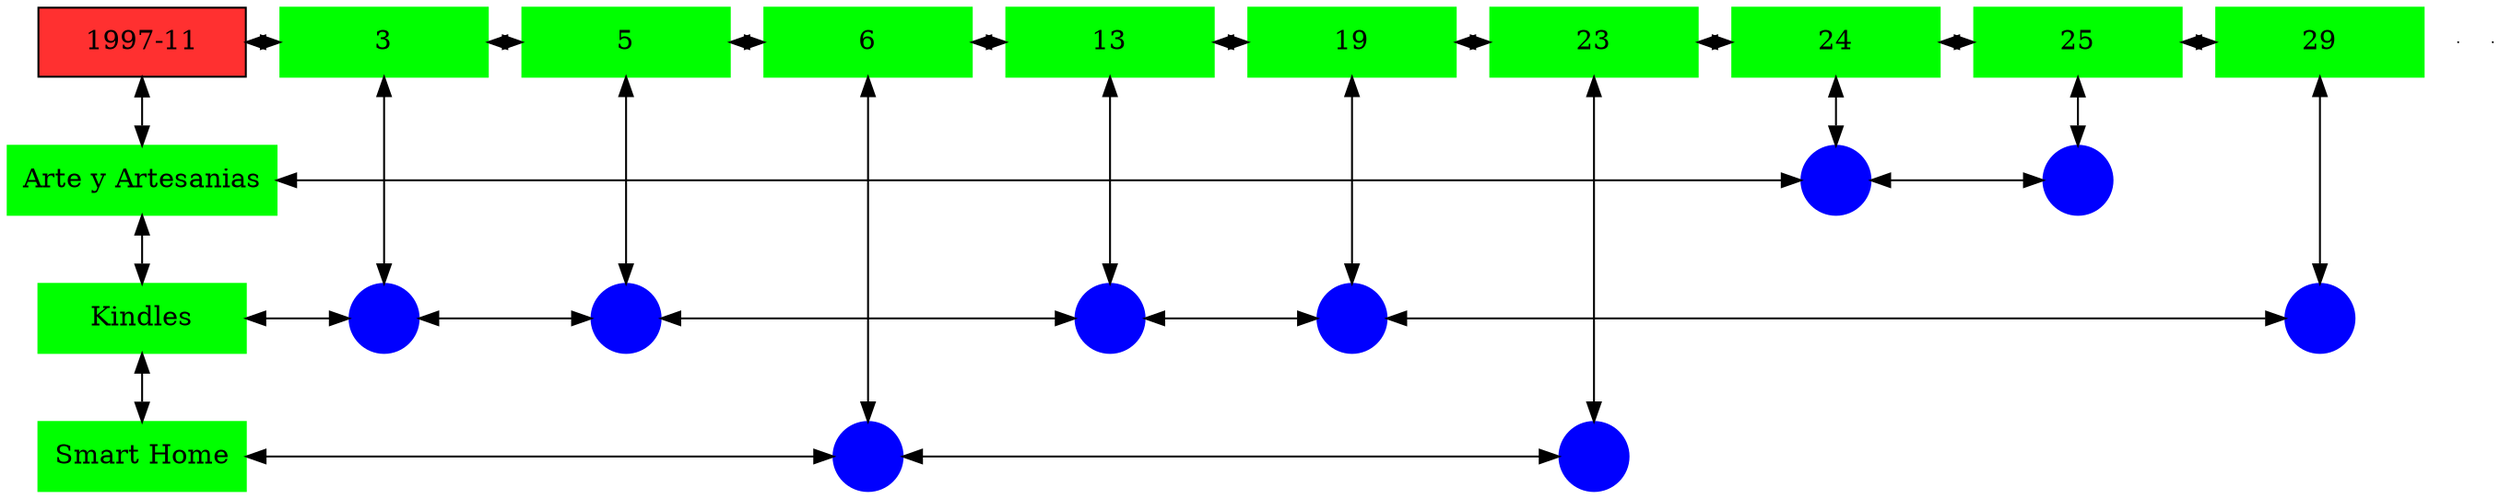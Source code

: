 digraph G{
node[shape="box"];
nodeMt[ label = "1997-11", width = 1.5, style = filled, fillcolor = firebrick1, group = 1 ];
e0[ shape = point, width = 0 ];
e1[ shape = point, width = 0 ];
node0xc0020f39f0[label="3",color=green,style =filled,width = 1.5 group=3];
nodeMt->node0xc0020f39f0[dir="both"];
{rank=same;nodeMt;node0xc0020f39f0;}
node0xc00225dae0[label="5",color=green,style =filled,width = 1.5 group=5];
node0xc0020f39f0->node0xc00225dae0[dir="both"];
{rank=same;node0xc0020f39f0;node0xc00225dae0;}
node0xc001fc2c30[label="6",color=green,style =filled,width = 1.5 group=6];
node0xc00225dae0->node0xc001fc2c30[dir="both"];
{rank=same;node0xc00225dae0;node0xc001fc2c30;}
node0xc001ec08c0[label="13",color=green,style =filled,width = 1.5 group=13];
node0xc001fc2c30->node0xc001ec08c0[dir="both"];
{rank=same;node0xc001fc2c30;node0xc001ec08c0;}
node0xc002223f90[label="19",color=green,style =filled,width = 1.5 group=19];
node0xc001ec08c0->node0xc002223f90[dir="both"];
{rank=same;node0xc001ec08c0;node0xc002223f90;}
node0xc0022f6690[label="23",color=green,style =filled,width = 1.5 group=23];
node0xc002223f90->node0xc0022f6690[dir="both"];
{rank=same;node0xc002223f90;node0xc0022f6690;}
node0xc001e974f0[label="24",color=green,style =filled,width = 1.5 group=24];
node0xc0022f6690->node0xc001e974f0[dir="both"];
{rank=same;node0xc0022f6690;node0xc001e974f0;}
node0xc0021cadc0[label="25",color=green,style =filled,width = 1.5 group=25];
node0xc001e974f0->node0xc0021cadc0[dir="both"];
{rank=same;node0xc001e974f0;node0xc0021cadc0;}
node0xc002216140[label="29",color=green,style =filled,width = 1.5 group=29];
node0xc0021cadc0->node0xc002216140[dir="both"];
{rank=same;node0xc0021cadc0;node0xc002216140;}
node0xc001e974a0[label="Arte y Artesanias",color=green,style =filled width = 1.5 group=1];
node0xc001e8ba80[label="",color=blue,style =filled, width = 0.5 group=24 shape=circle];
node0xc001e974a0->node0xc001e8ba80[dir="both"];
{rank=same;node0xc001e974a0;node0xc001e8ba80;}
node0xc0021c3580[label="",color=blue,style =filled, width = 0.5 group=25 shape=circle];
node0xc001e8ba80->node0xc0021c3580[dir="both"];
{rank=same;node0xc0021c3580;node0xc001e8ba80;}
node0xc001ec0870[label="Kindles",color=green,style =filled width = 1.5 group=1];
node0xc0020fe400[label="",color=blue,style =filled, width = 0.5 group=3 shape=circle];
node0xc001ec0870->node0xc0020fe400[dir="both"];
{rank=same;node0xc001ec0870;node0xc0020fe400;}
node0xc002259c80[label="",color=blue,style =filled, width = 0.5 group=5 shape=circle];
node0xc0020fe400->node0xc002259c80[dir="both"];
{rank=same;node0xc002259c80;node0xc0020fe400;}
node0xc001ebcc00[label="",color=blue,style =filled, width = 0.5 group=13 shape=circle];
node0xc002259c80->node0xc001ebcc00[dir="both"];
{rank=same;node0xc001ebcc00;node0xc002259c80;}
node0xc002232e80[label="",color=blue,style =filled, width = 0.5 group=19 shape=circle];
node0xc001ebcc00->node0xc002232e80[dir="both"];
{rank=same;node0xc002232e80;node0xc001ebcc00;}
node0xc002203880[label="",color=blue,style =filled, width = 0.5 group=29 shape=circle];
node0xc002232e80->node0xc002203880[dir="both"];
{rank=same;node0xc002203880;node0xc002232e80;}
node0xc001fc2be0[label="Smart Home",color=green,style =filled width = 1.5 group=1];
node0xc001fb5c80[label="",color=blue,style =filled, width = 0.5 group=6 shape=circle];
node0xc001fc2be0->node0xc001fb5c80[dir="both"];
{rank=same;node0xc001fc2be0;node0xc001fb5c80;}
node0xc0022f0d80[label="",color=blue,style =filled, width = 0.5 group=23 shape=circle];
node0xc001fb5c80->node0xc0022f0d80[dir="both"];
{rank=same;node0xc0022f0d80;node0xc001fb5c80;}
node0xc0020f39f0->node0xc0020fe400[dir="both"];
node0xc00225dae0->node0xc002259c80[dir="both"];
node0xc001fc2c30->node0xc001fb5c80[dir="both"];
node0xc001ec08c0->node0xc001ebcc00[dir="both"];
node0xc002223f90->node0xc002232e80[dir="both"];
node0xc0022f6690->node0xc0022f0d80[dir="both"];
node0xc001e974f0->node0xc001e8ba80[dir="both"];
node0xc0021cadc0->node0xc0021c3580[dir="both"];
node0xc002216140->node0xc002203880[dir="both"];
nodeMt->node0xc001e974a0[dir="both"];
node0xc001e974a0->node0xc001ec0870[dir="both"];
node0xc001ec0870->node0xc001fc2be0[dir="both"];
}
